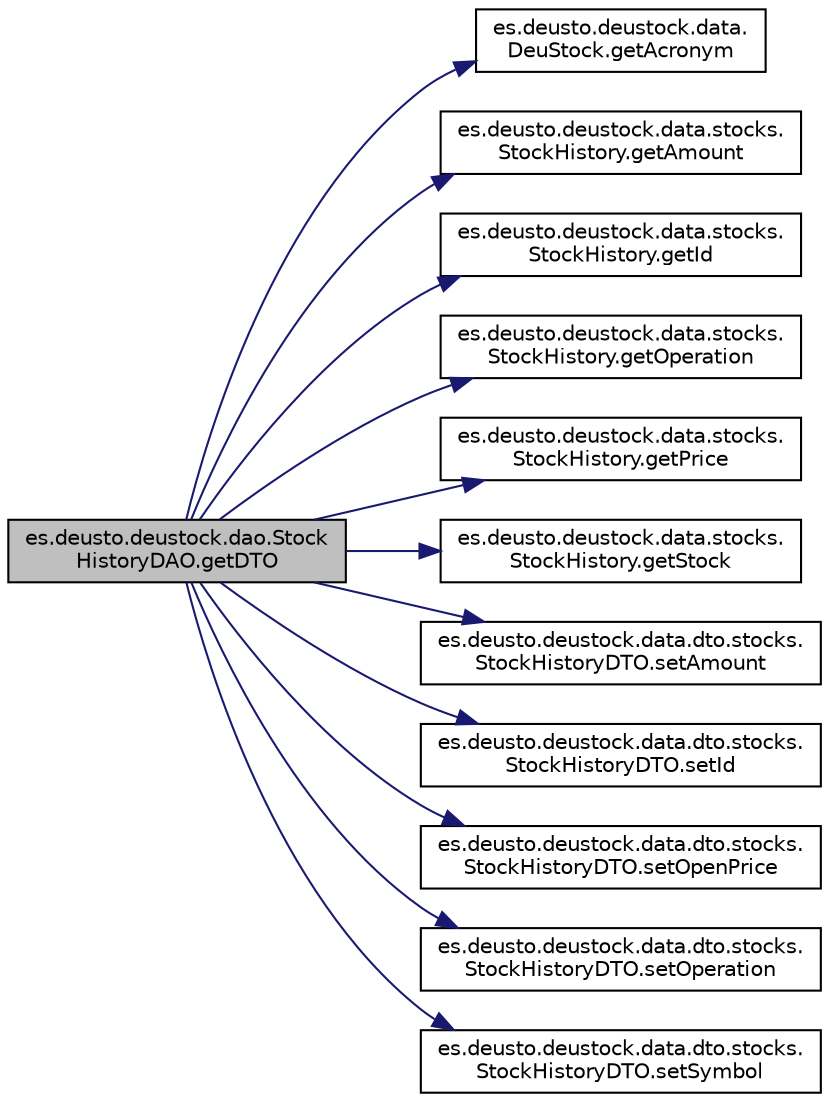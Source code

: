 digraph "es.deusto.deustock.dao.StockHistoryDAO.getDTO"
{
 // LATEX_PDF_SIZE
  edge [fontname="Helvetica",fontsize="10",labelfontname="Helvetica",labelfontsize="10"];
  node [fontname="Helvetica",fontsize="10",shape=record];
  rankdir="LR";
  Node1 [label="es.deusto.deustock.dao.Stock\lHistoryDAO.getDTO",height=0.2,width=0.4,color="black", fillcolor="grey75", style="filled", fontcolor="black",tooltip=" "];
  Node1 -> Node2 [color="midnightblue",fontsize="10",style="solid",fontname="Helvetica"];
  Node2 [label="es.deusto.deustock.data.\lDeuStock.getAcronym",height=0.2,width=0.4,color="black", fillcolor="white", style="filled",URL="$classes_1_1deusto_1_1deustock_1_1data_1_1_deu_stock.html#ab84b6752e6c4ff28d7ca0fe1e854c8be",tooltip=" "];
  Node1 -> Node3 [color="midnightblue",fontsize="10",style="solid",fontname="Helvetica"];
  Node3 [label="es.deusto.deustock.data.stocks.\lStockHistory.getAmount",height=0.2,width=0.4,color="black", fillcolor="white", style="filled",URL="$classes_1_1deusto_1_1deustock_1_1data_1_1stocks_1_1_stock_history.html#a5c0fa026113d475a6d64c4ea0ea45c01",tooltip=" "];
  Node1 -> Node4 [color="midnightblue",fontsize="10",style="solid",fontname="Helvetica"];
  Node4 [label="es.deusto.deustock.data.stocks.\lStockHistory.getId",height=0.2,width=0.4,color="black", fillcolor="white", style="filled",URL="$classes_1_1deusto_1_1deustock_1_1data_1_1stocks_1_1_stock_history.html#a1f3dd7f52003626141be7aa56ebf4207",tooltip=" "];
  Node1 -> Node5 [color="midnightblue",fontsize="10",style="solid",fontname="Helvetica"];
  Node5 [label="es.deusto.deustock.data.stocks.\lStockHistory.getOperation",height=0.2,width=0.4,color="black", fillcolor="white", style="filled",URL="$classes_1_1deusto_1_1deustock_1_1data_1_1stocks_1_1_stock_history.html#af86292724dc0bbddec560a611b2fd7c3",tooltip=" "];
  Node1 -> Node6 [color="midnightblue",fontsize="10",style="solid",fontname="Helvetica"];
  Node6 [label="es.deusto.deustock.data.stocks.\lStockHistory.getPrice",height=0.2,width=0.4,color="black", fillcolor="white", style="filled",URL="$classes_1_1deusto_1_1deustock_1_1data_1_1stocks_1_1_stock_history.html#a7d86465cc821cc3b1333a8c8e9faa136",tooltip=" "];
  Node1 -> Node7 [color="midnightblue",fontsize="10",style="solid",fontname="Helvetica"];
  Node7 [label="es.deusto.deustock.data.stocks.\lStockHistory.getStock",height=0.2,width=0.4,color="black", fillcolor="white", style="filled",URL="$classes_1_1deusto_1_1deustock_1_1data_1_1stocks_1_1_stock_history.html#a6544acf8a60a030458cb0931d05bb124",tooltip=" "];
  Node1 -> Node8 [color="midnightblue",fontsize="10",style="solid",fontname="Helvetica"];
  Node8 [label="es.deusto.deustock.data.dto.stocks.\lStockHistoryDTO.setAmount",height=0.2,width=0.4,color="black", fillcolor="white", style="filled",URL="$classes_1_1deusto_1_1deustock_1_1data_1_1dto_1_1stocks_1_1_stock_history_d_t_o.html#a19902339ec1f7c30625dbb1388ac3894",tooltip=" "];
  Node1 -> Node9 [color="midnightblue",fontsize="10",style="solid",fontname="Helvetica"];
  Node9 [label="es.deusto.deustock.data.dto.stocks.\lStockHistoryDTO.setId",height=0.2,width=0.4,color="black", fillcolor="white", style="filled",URL="$classes_1_1deusto_1_1deustock_1_1data_1_1dto_1_1stocks_1_1_stock_history_d_t_o.html#a887b149f1d50eede5c1d84e852b50a11",tooltip=" "];
  Node1 -> Node10 [color="midnightblue",fontsize="10",style="solid",fontname="Helvetica"];
  Node10 [label="es.deusto.deustock.data.dto.stocks.\lStockHistoryDTO.setOpenPrice",height=0.2,width=0.4,color="black", fillcolor="white", style="filled",URL="$classes_1_1deusto_1_1deustock_1_1data_1_1dto_1_1stocks_1_1_stock_history_d_t_o.html#a59e22e4cd6ab8addad1b58c2aaed3624",tooltip=" "];
  Node1 -> Node11 [color="midnightblue",fontsize="10",style="solid",fontname="Helvetica"];
  Node11 [label="es.deusto.deustock.data.dto.stocks.\lStockHistoryDTO.setOperation",height=0.2,width=0.4,color="black", fillcolor="white", style="filled",URL="$classes_1_1deusto_1_1deustock_1_1data_1_1dto_1_1stocks_1_1_stock_history_d_t_o.html#a21c2a1e31d2708fbbcbfcf0db23a9ecb",tooltip=" "];
  Node1 -> Node12 [color="midnightblue",fontsize="10",style="solid",fontname="Helvetica"];
  Node12 [label="es.deusto.deustock.data.dto.stocks.\lStockHistoryDTO.setSymbol",height=0.2,width=0.4,color="black", fillcolor="white", style="filled",URL="$classes_1_1deusto_1_1deustock_1_1data_1_1dto_1_1stocks_1_1_stock_history_d_t_o.html#a662a85188990e318452a5c02180c7551",tooltip=" "];
}
